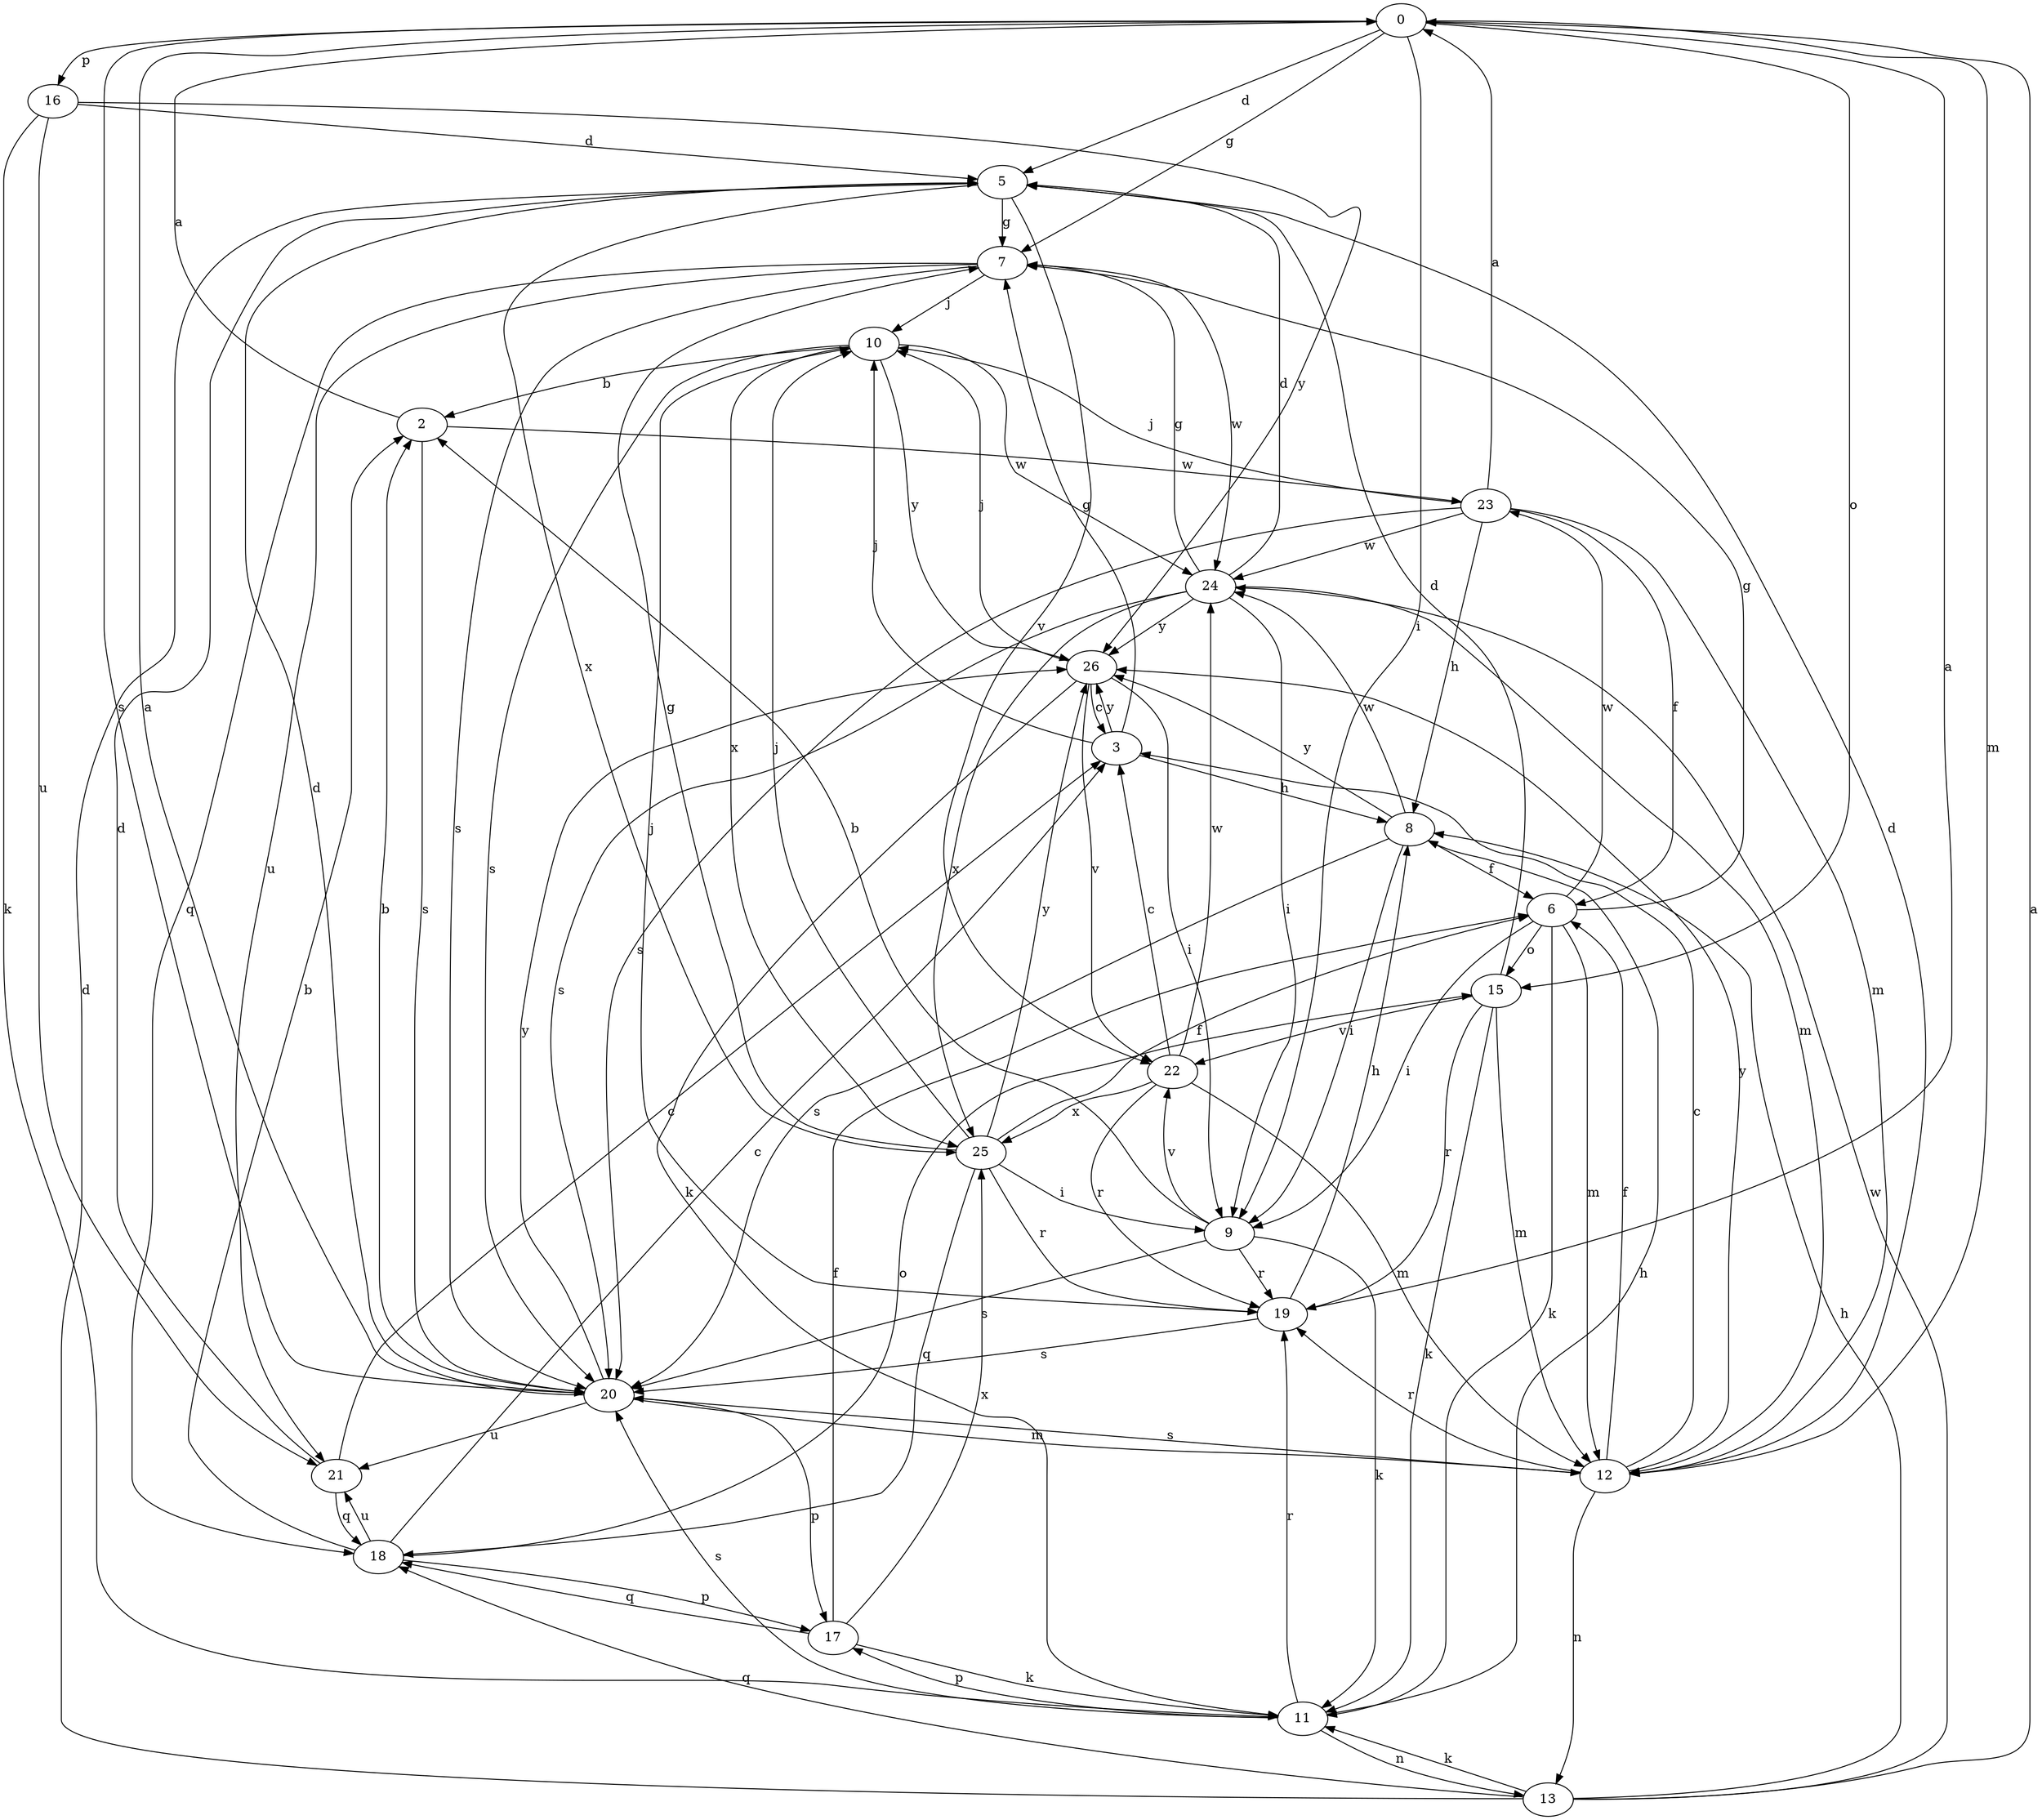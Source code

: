 strict digraph  {
0;
2;
3;
5;
6;
7;
8;
9;
10;
11;
12;
13;
15;
16;
17;
18;
19;
20;
21;
22;
23;
24;
25;
26;
0 -> 5  [label=d];
0 -> 7  [label=g];
0 -> 9  [label=i];
0 -> 12  [label=m];
0 -> 15  [label=o];
0 -> 16  [label=p];
0 -> 20  [label=s];
2 -> 0  [label=a];
2 -> 20  [label=s];
2 -> 23  [label=w];
3 -> 7  [label=g];
3 -> 8  [label=h];
3 -> 10  [label=j];
3 -> 26  [label=y];
5 -> 7  [label=g];
5 -> 22  [label=v];
5 -> 25  [label=x];
6 -> 7  [label=g];
6 -> 9  [label=i];
6 -> 11  [label=k];
6 -> 12  [label=m];
6 -> 15  [label=o];
6 -> 23  [label=w];
7 -> 10  [label=j];
7 -> 18  [label=q];
7 -> 20  [label=s];
7 -> 21  [label=u];
7 -> 24  [label=w];
8 -> 6  [label=f];
8 -> 9  [label=i];
8 -> 20  [label=s];
8 -> 24  [label=w];
8 -> 26  [label=y];
9 -> 2  [label=b];
9 -> 11  [label=k];
9 -> 19  [label=r];
9 -> 20  [label=s];
9 -> 22  [label=v];
10 -> 2  [label=b];
10 -> 20  [label=s];
10 -> 24  [label=w];
10 -> 25  [label=x];
10 -> 26  [label=y];
11 -> 8  [label=h];
11 -> 13  [label=n];
11 -> 17  [label=p];
11 -> 19  [label=r];
11 -> 20  [label=s];
12 -> 3  [label=c];
12 -> 5  [label=d];
12 -> 6  [label=f];
12 -> 13  [label=n];
12 -> 19  [label=r];
12 -> 20  [label=s];
12 -> 26  [label=y];
13 -> 0  [label=a];
13 -> 5  [label=d];
13 -> 8  [label=h];
13 -> 11  [label=k];
13 -> 18  [label=q];
13 -> 24  [label=w];
15 -> 5  [label=d];
15 -> 11  [label=k];
15 -> 12  [label=m];
15 -> 19  [label=r];
15 -> 22  [label=v];
16 -> 5  [label=d];
16 -> 11  [label=k];
16 -> 21  [label=u];
16 -> 26  [label=y];
17 -> 6  [label=f];
17 -> 11  [label=k];
17 -> 18  [label=q];
17 -> 25  [label=x];
18 -> 2  [label=b];
18 -> 3  [label=c];
18 -> 15  [label=o];
18 -> 17  [label=p];
18 -> 21  [label=u];
19 -> 0  [label=a];
19 -> 8  [label=h];
19 -> 10  [label=j];
19 -> 20  [label=s];
20 -> 0  [label=a];
20 -> 2  [label=b];
20 -> 5  [label=d];
20 -> 12  [label=m];
20 -> 17  [label=p];
20 -> 21  [label=u];
20 -> 26  [label=y];
21 -> 3  [label=c];
21 -> 5  [label=d];
21 -> 18  [label=q];
22 -> 3  [label=c];
22 -> 12  [label=m];
22 -> 19  [label=r];
22 -> 24  [label=w];
22 -> 25  [label=x];
23 -> 0  [label=a];
23 -> 6  [label=f];
23 -> 8  [label=h];
23 -> 10  [label=j];
23 -> 12  [label=m];
23 -> 20  [label=s];
23 -> 24  [label=w];
24 -> 5  [label=d];
24 -> 7  [label=g];
24 -> 9  [label=i];
24 -> 12  [label=m];
24 -> 20  [label=s];
24 -> 25  [label=x];
24 -> 26  [label=y];
25 -> 6  [label=f];
25 -> 7  [label=g];
25 -> 9  [label=i];
25 -> 10  [label=j];
25 -> 18  [label=q];
25 -> 19  [label=r];
25 -> 26  [label=y];
26 -> 3  [label=c];
26 -> 9  [label=i];
26 -> 10  [label=j];
26 -> 11  [label=k];
26 -> 22  [label=v];
}
